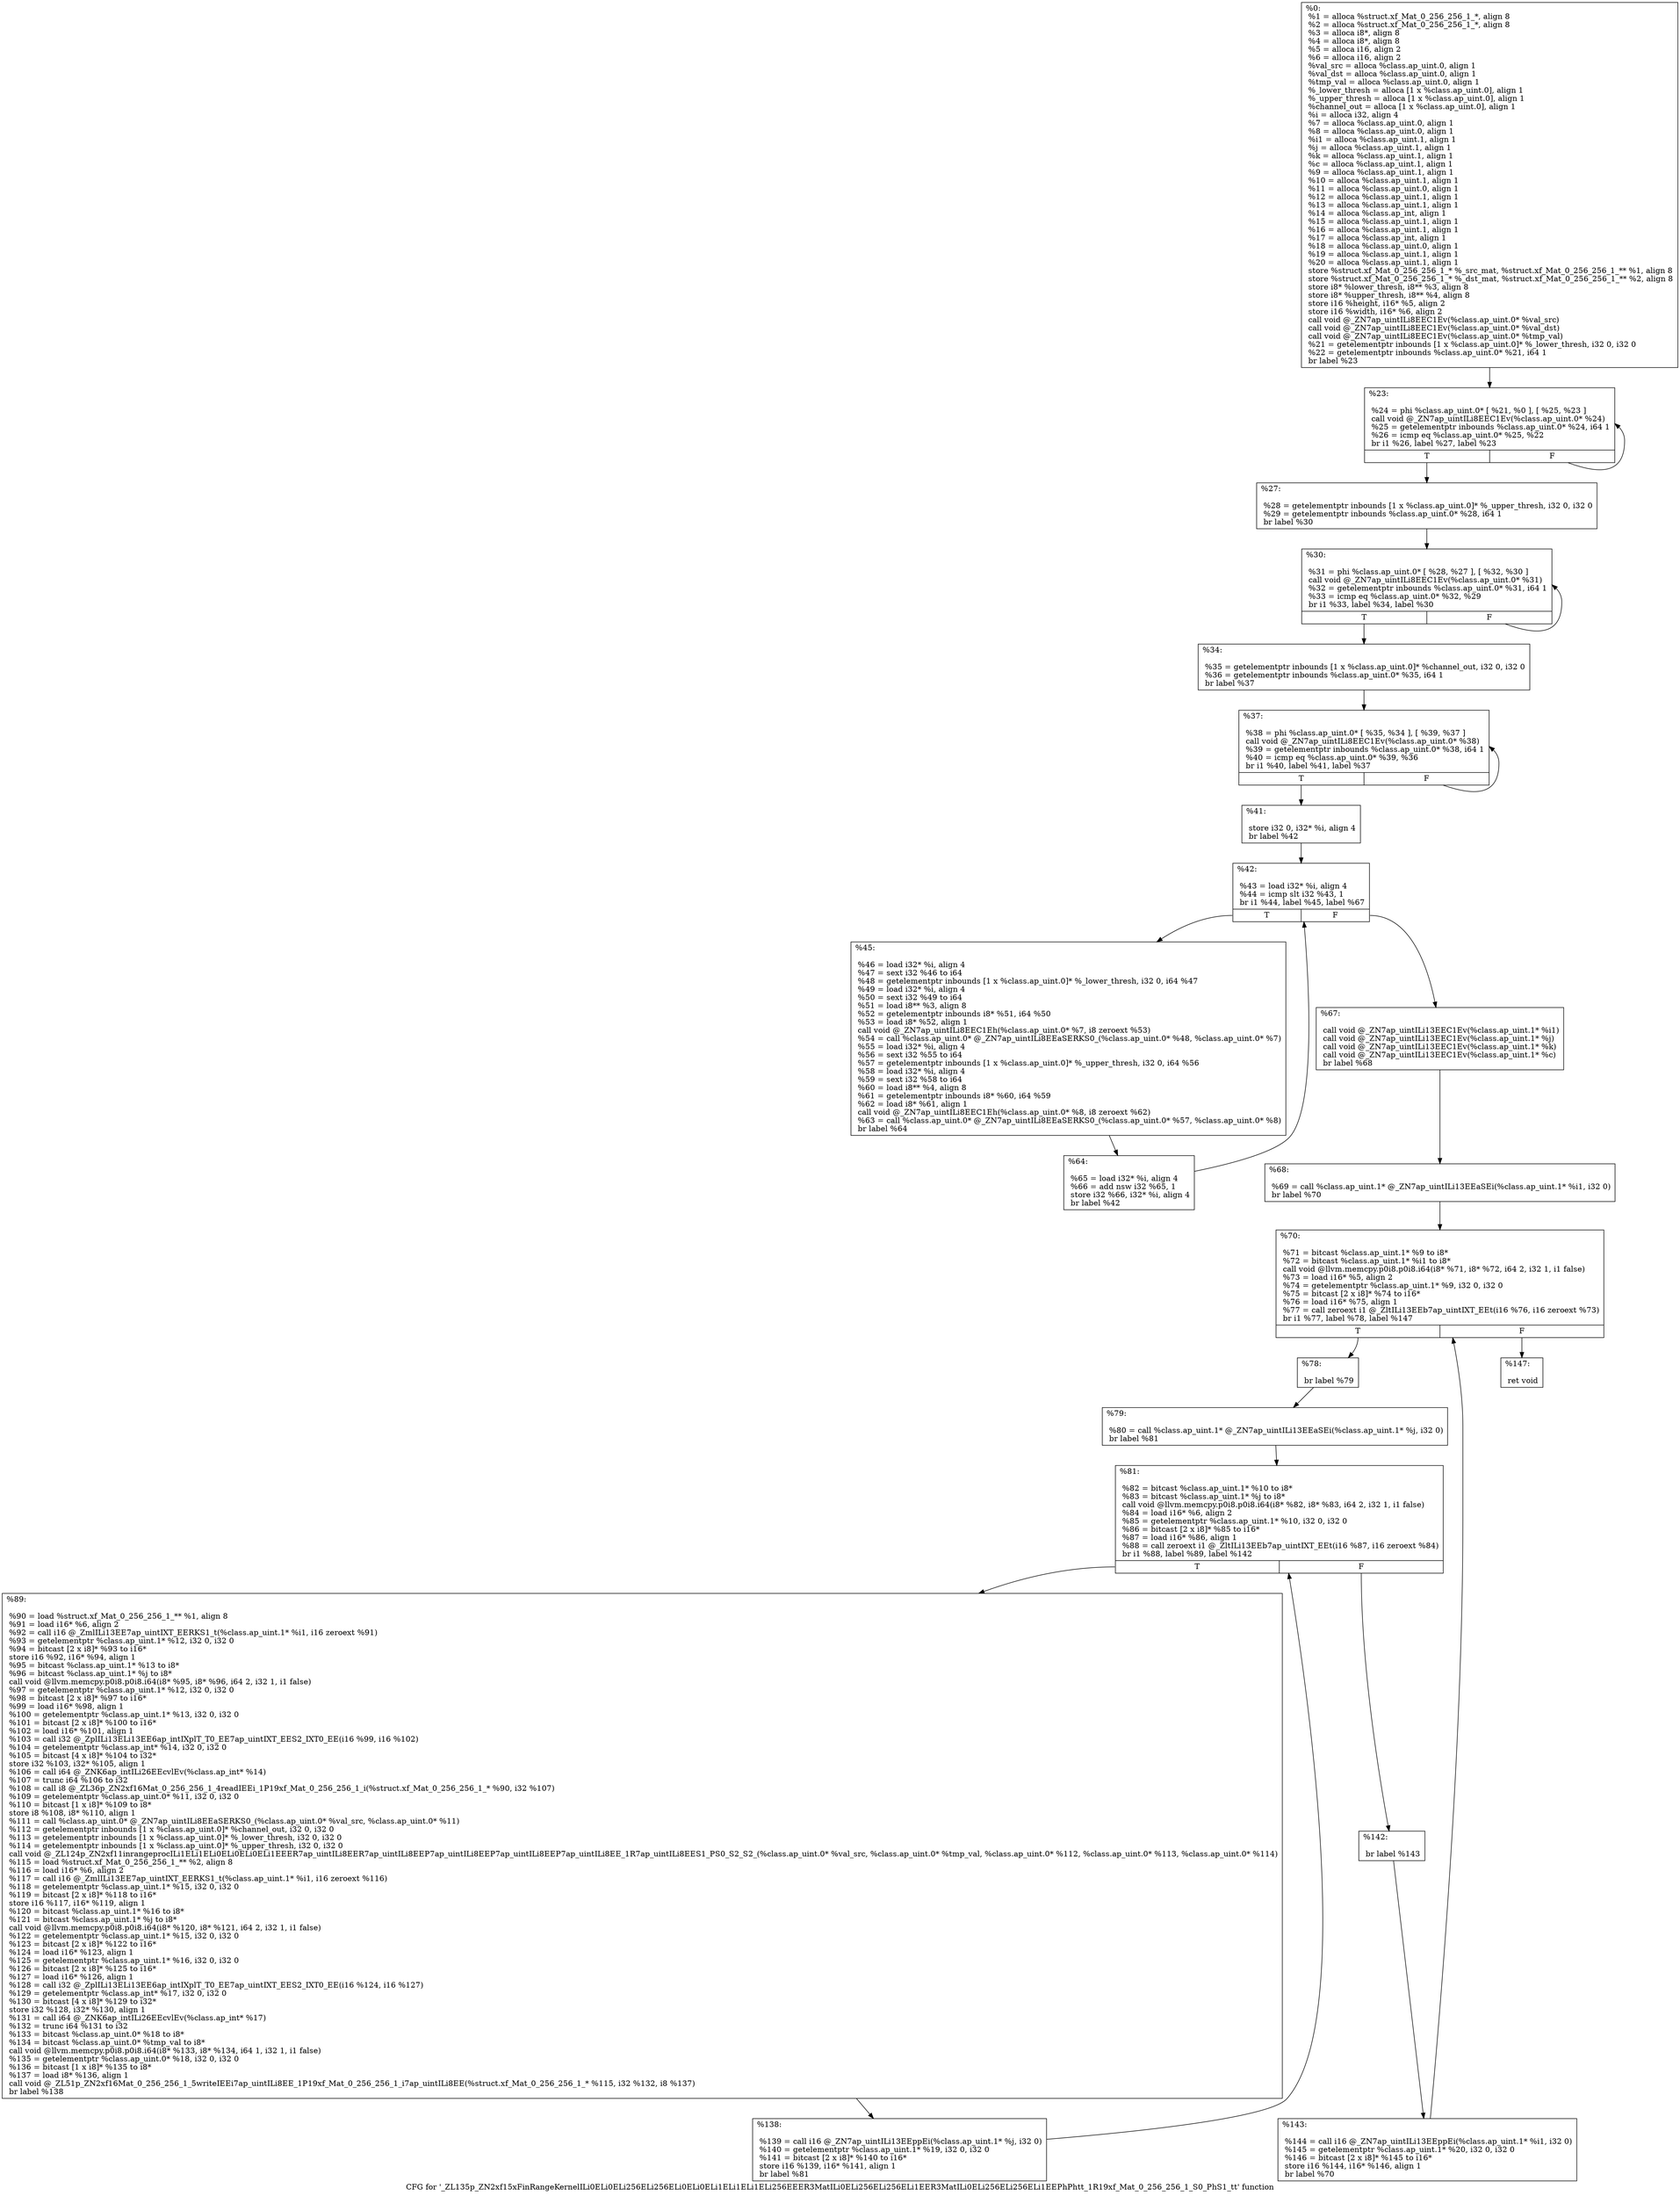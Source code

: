 digraph "CFG for '_ZL135p_ZN2xf15xFinRangeKernelILi0ELi0ELi256ELi256ELi0ELi0ELi1ELi1ELi1ELi256EEER3MatILi0ELi256ELi256ELi1EER3MatILi0ELi256ELi256ELi1EEPhPhtt_1R19xf_Mat_0_256_256_1_S0_PhS1_tt' function" {
	label="CFG for '_ZL135p_ZN2xf15xFinRangeKernelILi0ELi0ELi256ELi256ELi0ELi0ELi1ELi1ELi1ELi256EEER3MatILi0ELi256ELi256ELi1EER3MatILi0ELi256ELi256ELi1EEPhPhtt_1R19xf_Mat_0_256_256_1_S0_PhS1_tt' function";

	Node0x1714d20 [shape=record,label="{%0:\l  %1 = alloca %struct.xf_Mat_0_256_256_1_*, align 8\l  %2 = alloca %struct.xf_Mat_0_256_256_1_*, align 8\l  %3 = alloca i8*, align 8\l  %4 = alloca i8*, align 8\l  %5 = alloca i16, align 2\l  %6 = alloca i16, align 2\l  %val_src = alloca %class.ap_uint.0, align 1\l  %val_dst = alloca %class.ap_uint.0, align 1\l  %tmp_val = alloca %class.ap_uint.0, align 1\l  %_lower_thresh = alloca [1 x %class.ap_uint.0], align 1\l  %_upper_thresh = alloca [1 x %class.ap_uint.0], align 1\l  %channel_out = alloca [1 x %class.ap_uint.0], align 1\l  %i = alloca i32, align 4\l  %7 = alloca %class.ap_uint.0, align 1\l  %8 = alloca %class.ap_uint.0, align 1\l  %i1 = alloca %class.ap_uint.1, align 1\l  %j = alloca %class.ap_uint.1, align 1\l  %k = alloca %class.ap_uint.1, align 1\l  %c = alloca %class.ap_uint.1, align 1\l  %9 = alloca %class.ap_uint.1, align 1\l  %10 = alloca %class.ap_uint.1, align 1\l  %11 = alloca %class.ap_uint.0, align 1\l  %12 = alloca %class.ap_uint.1, align 1\l  %13 = alloca %class.ap_uint.1, align 1\l  %14 = alloca %class.ap_int, align 1\l  %15 = alloca %class.ap_uint.1, align 1\l  %16 = alloca %class.ap_uint.1, align 1\l  %17 = alloca %class.ap_int, align 1\l  %18 = alloca %class.ap_uint.0, align 1\l  %19 = alloca %class.ap_uint.1, align 1\l  %20 = alloca %class.ap_uint.1, align 1\l  store %struct.xf_Mat_0_256_256_1_* %_src_mat, %struct.xf_Mat_0_256_256_1_** %1, align 8\l  store %struct.xf_Mat_0_256_256_1_* %_dst_mat, %struct.xf_Mat_0_256_256_1_** %2, align 8\l  store i8* %lower_thresh, i8** %3, align 8\l  store i8* %upper_thresh, i8** %4, align 8\l  store i16 %height, i16* %5, align 2\l  store i16 %width, i16* %6, align 2\l  call void @_ZN7ap_uintILi8EEC1Ev(%class.ap_uint.0* %val_src)\l  call void @_ZN7ap_uintILi8EEC1Ev(%class.ap_uint.0* %val_dst)\l  call void @_ZN7ap_uintILi8EEC1Ev(%class.ap_uint.0* %tmp_val)\l  %21 = getelementptr inbounds [1 x %class.ap_uint.0]* %_lower_thresh, i32 0, i32 0\l  %22 = getelementptr inbounds %class.ap_uint.0* %21, i64 1\l  br label %23\l}"];
	Node0x1714d20 -> Node0x171cca0;
	Node0x171cca0 [shape=record,label="{%23:\l\l  %24 = phi %class.ap_uint.0* [ %21, %0 ], [ %25, %23 ]\l  call void @_ZN7ap_uintILi8EEC1Ev(%class.ap_uint.0* %24)\l  %25 = getelementptr inbounds %class.ap_uint.0* %24, i64 1\l  %26 = icmp eq %class.ap_uint.0* %25, %22\l  br i1 %26, label %27, label %23\l|{<s0>T|<s1>F}}"];
	Node0x171cca0:s0 -> Node0x171d000;
	Node0x171cca0:s1 -> Node0x171cca0;
	Node0x171d000 [shape=record,label="{%27:\l\l  %28 = getelementptr inbounds [1 x %class.ap_uint.0]* %_upper_thresh, i32 0, i32 0\l  %29 = getelementptr inbounds %class.ap_uint.0* %28, i64 1\l  br label %30\l}"];
	Node0x171d000 -> Node0x171d250;
	Node0x171d250 [shape=record,label="{%30:\l\l  %31 = phi %class.ap_uint.0* [ %28, %27 ], [ %32, %30 ]\l  call void @_ZN7ap_uintILi8EEC1Ev(%class.ap_uint.0* %31)\l  %32 = getelementptr inbounds %class.ap_uint.0* %31, i64 1\l  %33 = icmp eq %class.ap_uint.0* %32, %29\l  br i1 %33, label %34, label %30\l|{<s0>T|<s1>F}}"];
	Node0x171d250:s0 -> Node0x171d5b0;
	Node0x171d250:s1 -> Node0x171d250;
	Node0x171d5b0 [shape=record,label="{%34:\l\l  %35 = getelementptr inbounds [1 x %class.ap_uint.0]* %channel_out, i32 0, i32 0\l  %36 = getelementptr inbounds %class.ap_uint.0* %35, i64 1\l  br label %37\l}"];
	Node0x171d5b0 -> Node0x171d800;
	Node0x171d800 [shape=record,label="{%37:\l\l  %38 = phi %class.ap_uint.0* [ %35, %34 ], [ %39, %37 ]\l  call void @_ZN7ap_uintILi8EEC1Ev(%class.ap_uint.0* %38)\l  %39 = getelementptr inbounds %class.ap_uint.0* %38, i64 1\l  %40 = icmp eq %class.ap_uint.0* %39, %36\l  br i1 %40, label %41, label %37\l|{<s0>T|<s1>F}}"];
	Node0x171d800:s0 -> Node0x171db60;
	Node0x171d800:s1 -> Node0x171d800;
	Node0x171db60 [shape=record,label="{%41:\l\l  store i32 0, i32* %i, align 4\l  br label %42\l}"];
	Node0x171db60 -> Node0x171dd00;
	Node0x171dd00 [shape=record,label="{%42:\l\l  %43 = load i32* %i, align 4\l  %44 = icmp slt i32 %43, 1\l  br i1 %44, label %45, label %67\l|{<s0>T|<s1>F}}"];
	Node0x171dd00:s0 -> Node0x171def0;
	Node0x171dd00:s1 -> Node0x171df50;
	Node0x171def0 [shape=record,label="{%45:\l\l  %46 = load i32* %i, align 4\l  %47 = sext i32 %46 to i64\l  %48 = getelementptr inbounds [1 x %class.ap_uint.0]* %_lower_thresh, i32 0, i64 %47\l  %49 = load i32* %i, align 4\l  %50 = sext i32 %49 to i64\l  %51 = load i8** %3, align 8\l  %52 = getelementptr inbounds i8* %51, i64 %50\l  %53 = load i8* %52, align 1\l  call void @_ZN7ap_uintILi8EEC1Eh(%class.ap_uint.0* %7, i8 zeroext %53)\l  %54 = call %class.ap_uint.0* @_ZN7ap_uintILi8EEaSERKS0_(%class.ap_uint.0* %48, %class.ap_uint.0* %7)\l  %55 = load i32* %i, align 4\l  %56 = sext i32 %55 to i64\l  %57 = getelementptr inbounds [1 x %class.ap_uint.0]* %_upper_thresh, i32 0, i64 %56\l  %58 = load i32* %i, align 4\l  %59 = sext i32 %58 to i64\l  %60 = load i8** %4, align 8\l  %61 = getelementptr inbounds i8* %60, i64 %59\l  %62 = load i8* %61, align 1\l  call void @_ZN7ap_uintILi8EEC1Eh(%class.ap_uint.0* %8, i8 zeroext %62)\l  %63 = call %class.ap_uint.0* @_ZN7ap_uintILi8EEaSERKS0_(%class.ap_uint.0* %57, %class.ap_uint.0* %8)\l  br label %64\l}"];
	Node0x171def0 -> Node0x171ecf0;
	Node0x171ecf0 [shape=record,label="{%64:\l\l  %65 = load i32* %i, align 4\l  %66 = add nsw i32 %65, 1\l  store i32 %66, i32* %i, align 4\l  br label %42\l}"];
	Node0x171ecf0 -> Node0x171dd00;
	Node0x171df50 [shape=record,label="{%67:\l\l  call void @_ZN7ap_uintILi13EEC1Ev(%class.ap_uint.1* %i1)\l  call void @_ZN7ap_uintILi13EEC1Ev(%class.ap_uint.1* %j)\l  call void @_ZN7ap_uintILi13EEC1Ev(%class.ap_uint.1* %k)\l  call void @_ZN7ap_uintILi13EEC1Ev(%class.ap_uint.1* %c)\l  br label %68\l}"];
	Node0x171df50 -> Node0x1720310;
	Node0x1720310 [shape=record,label="{%68:\l\l  %69 = call %class.ap_uint.1* @_ZN7ap_uintILi13EEaSEi(%class.ap_uint.1* %i1, i32 0)\l  br label %70\l}"];
	Node0x1720310 -> Node0x1720530;
	Node0x1720530 [shape=record,label="{%70:\l\l  %71 = bitcast %class.ap_uint.1* %9 to i8*\l  %72 = bitcast %class.ap_uint.1* %i1 to i8*\l  call void @llvm.memcpy.p0i8.p0i8.i64(i8* %71, i8* %72, i64 2, i32 1, i1 false)\l  %73 = load i16* %5, align 2\l  %74 = getelementptr %class.ap_uint.1* %9, i32 0, i32 0\l  %75 = bitcast [2 x i8]* %74 to i16*\l  %76 = load i16* %75, align 1\l  %77 = call zeroext i1 @_ZltILi13EEb7ap_uintIXT_EEt(i16 %76, i16 zeroext %73)\l  br i1 %77, label %78, label %147\l|{<s0>T|<s1>F}}"];
	Node0x1720530:s0 -> Node0x1720c40;
	Node0x1720530:s1 -> Node0x1720ca0;
	Node0x1720c40 [shape=record,label="{%78:\l\l  br label %79\l}"];
	Node0x1720c40 -> Node0x1720db0;
	Node0x1720db0 [shape=record,label="{%79:\l\l  %80 = call %class.ap_uint.1* @_ZN7ap_uintILi13EEaSEi(%class.ap_uint.1* %j, i32 0)\l  br label %81\l}"];
	Node0x1720db0 -> Node0x1720f70;
	Node0x1720f70 [shape=record,label="{%81:\l\l  %82 = bitcast %class.ap_uint.1* %10 to i8*\l  %83 = bitcast %class.ap_uint.1* %j to i8*\l  call void @llvm.memcpy.p0i8.p0i8.i64(i8* %82, i8* %83, i64 2, i32 1, i1 false)\l  %84 = load i16* %6, align 2\l  %85 = getelementptr %class.ap_uint.1* %10, i32 0, i32 0\l  %86 = bitcast [2 x i8]* %85 to i16*\l  %87 = load i16* %86, align 1\l  %88 = call zeroext i1 @_ZltILi13EEb7ap_uintIXT_EEt(i16 %87, i16 zeroext %84)\l  br i1 %88, label %89, label %142\l|{<s0>T|<s1>F}}"];
	Node0x1720f70:s0 -> Node0x1721530;
	Node0x1720f70:s1 -> Node0x1721590;
	Node0x1721530 [shape=record,label="{%89:\l\l  %90 = load %struct.xf_Mat_0_256_256_1_** %1, align 8\l  %91 = load i16* %6, align 2\l  %92 = call i16 @_ZmlILi13EE7ap_uintIXT_EERKS1_t(%class.ap_uint.1* %i1, i16 zeroext %91)\l  %93 = getelementptr %class.ap_uint.1* %12, i32 0, i32 0\l  %94 = bitcast [2 x i8]* %93 to i16*\l  store i16 %92, i16* %94, align 1\l  %95 = bitcast %class.ap_uint.1* %13 to i8*\l  %96 = bitcast %class.ap_uint.1* %j to i8*\l  call void @llvm.memcpy.p0i8.p0i8.i64(i8* %95, i8* %96, i64 2, i32 1, i1 false)\l  %97 = getelementptr %class.ap_uint.1* %12, i32 0, i32 0\l  %98 = bitcast [2 x i8]* %97 to i16*\l  %99 = load i16* %98, align 1\l  %100 = getelementptr %class.ap_uint.1* %13, i32 0, i32 0\l  %101 = bitcast [2 x i8]* %100 to i16*\l  %102 = load i16* %101, align 1\l  %103 = call i32 @_ZplILi13ELi13EE6ap_intIXplT_T0_EE7ap_uintIXT_EES2_IXT0_EE(i16 %99, i16 %102)\l  %104 = getelementptr %class.ap_int* %14, i32 0, i32 0\l  %105 = bitcast [4 x i8]* %104 to i32*\l  store i32 %103, i32* %105, align 1\l  %106 = call i64 @_ZNK6ap_intILi26EEcvlEv(%class.ap_int* %14)\l  %107 = trunc i64 %106 to i32\l  %108 = call i8 @_ZL36p_ZN2xf16Mat_0_256_256_1_4readIEEi_1P19xf_Mat_0_256_256_1_i(%struct.xf_Mat_0_256_256_1_* %90, i32 %107)\l  %109 = getelementptr %class.ap_uint.0* %11, i32 0, i32 0\l  %110 = bitcast [1 x i8]* %109 to i8*\l  store i8 %108, i8* %110, align 1\l  %111 = call %class.ap_uint.0* @_ZN7ap_uintILi8EEaSERKS0_(%class.ap_uint.0* %val_src, %class.ap_uint.0* %11)\l  %112 = getelementptr inbounds [1 x %class.ap_uint.0]* %channel_out, i32 0, i32 0\l  %113 = getelementptr inbounds [1 x %class.ap_uint.0]* %_lower_thresh, i32 0, i32 0\l  %114 = getelementptr inbounds [1 x %class.ap_uint.0]* %_upper_thresh, i32 0, i32 0\l  call void @_ZL124p_ZN2xf11inrangeprocILi1ELi1ELi0ELi0ELi0ELi1EEER7ap_uintILi8EER7ap_uintILi8EEP7ap_uintILi8EEP7ap_uintILi8EEP7ap_uintILi8EE_1R7ap_uintILi8EES1_PS0_S2_S2_(%class.ap_uint.0* %val_src, %class.ap_uint.0* %tmp_val, %class.ap_uint.0* %112, %class.ap_uint.0* %113, %class.ap_uint.0* %114)\l  %115 = load %struct.xf_Mat_0_256_256_1_** %2, align 8\l  %116 = load i16* %6, align 2\l  %117 = call i16 @_ZmlILi13EE7ap_uintIXT_EERKS1_t(%class.ap_uint.1* %i1, i16 zeroext %116)\l  %118 = getelementptr %class.ap_uint.1* %15, i32 0, i32 0\l  %119 = bitcast [2 x i8]* %118 to i16*\l  store i16 %117, i16* %119, align 1\l  %120 = bitcast %class.ap_uint.1* %16 to i8*\l  %121 = bitcast %class.ap_uint.1* %j to i8*\l  call void @llvm.memcpy.p0i8.p0i8.i64(i8* %120, i8* %121, i64 2, i32 1, i1 false)\l  %122 = getelementptr %class.ap_uint.1* %15, i32 0, i32 0\l  %123 = bitcast [2 x i8]* %122 to i16*\l  %124 = load i16* %123, align 1\l  %125 = getelementptr %class.ap_uint.1* %16, i32 0, i32 0\l  %126 = bitcast [2 x i8]* %125 to i16*\l  %127 = load i16* %126, align 1\l  %128 = call i32 @_ZplILi13ELi13EE6ap_intIXplT_T0_EE7ap_uintIXT_EES2_IXT0_EE(i16 %124, i16 %127)\l  %129 = getelementptr %class.ap_int* %17, i32 0, i32 0\l  %130 = bitcast [4 x i8]* %129 to i32*\l  store i32 %128, i32* %130, align 1\l  %131 = call i64 @_ZNK6ap_intILi26EEcvlEv(%class.ap_int* %17)\l  %132 = trunc i64 %131 to i32\l  %133 = bitcast %class.ap_uint.0* %18 to i8*\l  %134 = bitcast %class.ap_uint.0* %tmp_val to i8*\l  call void @llvm.memcpy.p0i8.p0i8.i64(i8* %133, i8* %134, i64 1, i32 1, i1 false)\l  %135 = getelementptr %class.ap_uint.0* %18, i32 0, i32 0\l  %136 = bitcast [1 x i8]* %135 to i8*\l  %137 = load i8* %136, align 1\l  call void @_ZL51p_ZN2xf16Mat_0_256_256_1_5writeIEEi7ap_uintILi8EE_1P19xf_Mat_0_256_256_1_i7ap_uintILi8EE(%struct.xf_Mat_0_256_256_1_* %115, i32 %132, i8 %137)\l  br label %138\l}"];
	Node0x1721530 -> Node0x1723070;
	Node0x1723070 [shape=record,label="{%138:\l\l  %139 = call i16 @_ZN7ap_uintILi13EEppEi(%class.ap_uint.1* %j, i32 0)\l  %140 = getelementptr %class.ap_uint.1* %19, i32 0, i32 0\l  %141 = bitcast [2 x i8]* %140 to i16*\l  store i16 %139, i16* %141, align 1\l  br label %81\l}"];
	Node0x1723070 -> Node0x1720f70;
	Node0x1721590 [shape=record,label="{%142:\l\l  br label %143\l}"];
	Node0x1721590 -> Node0x1724ea0;
	Node0x1724ea0 [shape=record,label="{%143:\l\l  %144 = call i16 @_ZN7ap_uintILi13EEppEi(%class.ap_uint.1* %i1, i32 0)\l  %145 = getelementptr %class.ap_uint.1* %20, i32 0, i32 0\l  %146 = bitcast [2 x i8]* %145 to i16*\l  store i16 %144, i16* %146, align 1\l  br label %70\l}"];
	Node0x1724ea0 -> Node0x1720530;
	Node0x1720ca0 [shape=record,label="{%147:\l\l  ret void\l}"];
}
